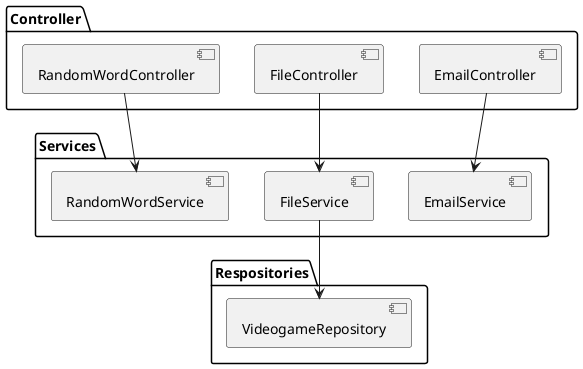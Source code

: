@startuml devNest

package "Respositories"{
    component VideogameRepository
}

package "Services"{
    component EmailService 
    component FileService
    component RandomWordService

}

package "Controller"{
    component EmailController 
    component FileController
    component RandomWordController
}

FileService --> VideogameRepository

RandomWordController --> RandomWordService
FileController --> FileService
EmailController --> EmailService

@enduml